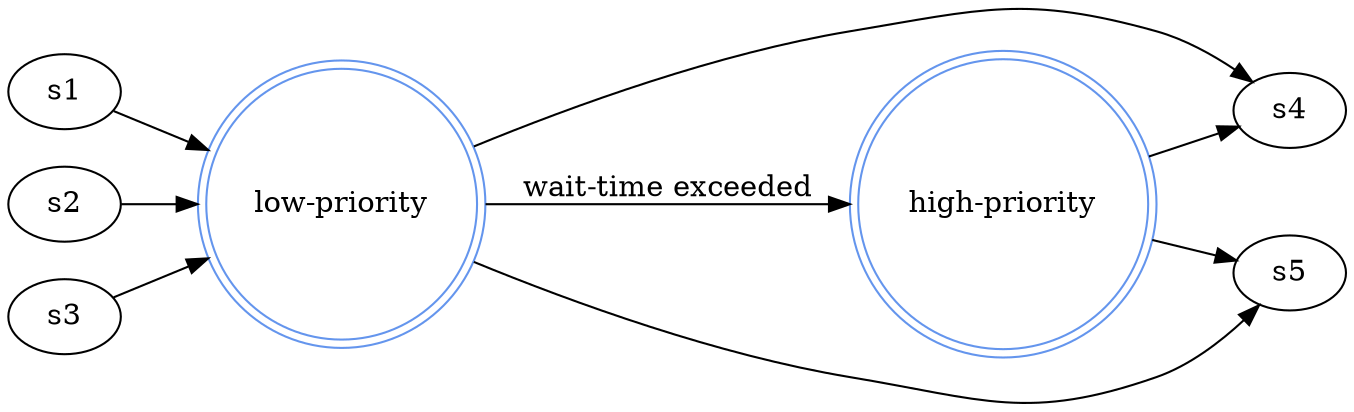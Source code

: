 digraph { 

  rankdir=LR;

  "low-priority" [shape="doublecircle" color="cornflowerblue"];
  "high-priority" [shape="doublecircle" color="cornflowerblue"];

  "s1" -> "low-priority";
  "s2" -> "low-priority";
  "s3" -> "low-priority";

  "low-priority" -> "s4";
  "low-priority" -> "s5";
  "low-priority" -> "high-priority" [label="wait-time exceeded"];

  "high-priority" -> "s4";
  "high-priority" -> "s5";

}